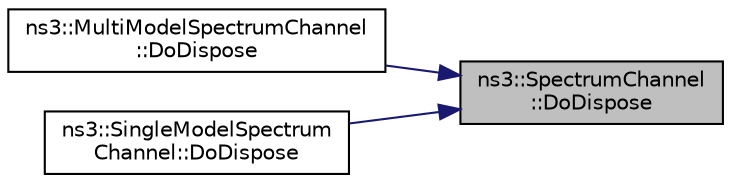 digraph "ns3::SpectrumChannel::DoDispose"
{
 // LATEX_PDF_SIZE
  edge [fontname="Helvetica",fontsize="10",labelfontname="Helvetica",labelfontsize="10"];
  node [fontname="Helvetica",fontsize="10",shape=record];
  rankdir="RL";
  Node1 [label="ns3::SpectrumChannel\l::DoDispose",height=0.2,width=0.4,color="black", fillcolor="grey75", style="filled", fontcolor="black",tooltip="Destructor implementation."];
  Node1 -> Node2 [dir="back",color="midnightblue",fontsize="10",style="solid",fontname="Helvetica"];
  Node2 [label="ns3::MultiModelSpectrumChannel\l::DoDispose",height=0.2,width=0.4,color="black", fillcolor="white", style="filled",URL="$classns3_1_1_multi_model_spectrum_channel.html#a902e1511a357b33b76477086a2678eb5",tooltip="Destructor implementation."];
  Node1 -> Node3 [dir="back",color="midnightblue",fontsize="10",style="solid",fontname="Helvetica"];
  Node3 [label="ns3::SingleModelSpectrum\lChannel::DoDispose",height=0.2,width=0.4,color="black", fillcolor="white", style="filled",URL="$classns3_1_1_single_model_spectrum_channel.html#a1b9f60fc0c1603443feb3b15a79ac825",tooltip="Destructor implementation."];
}
